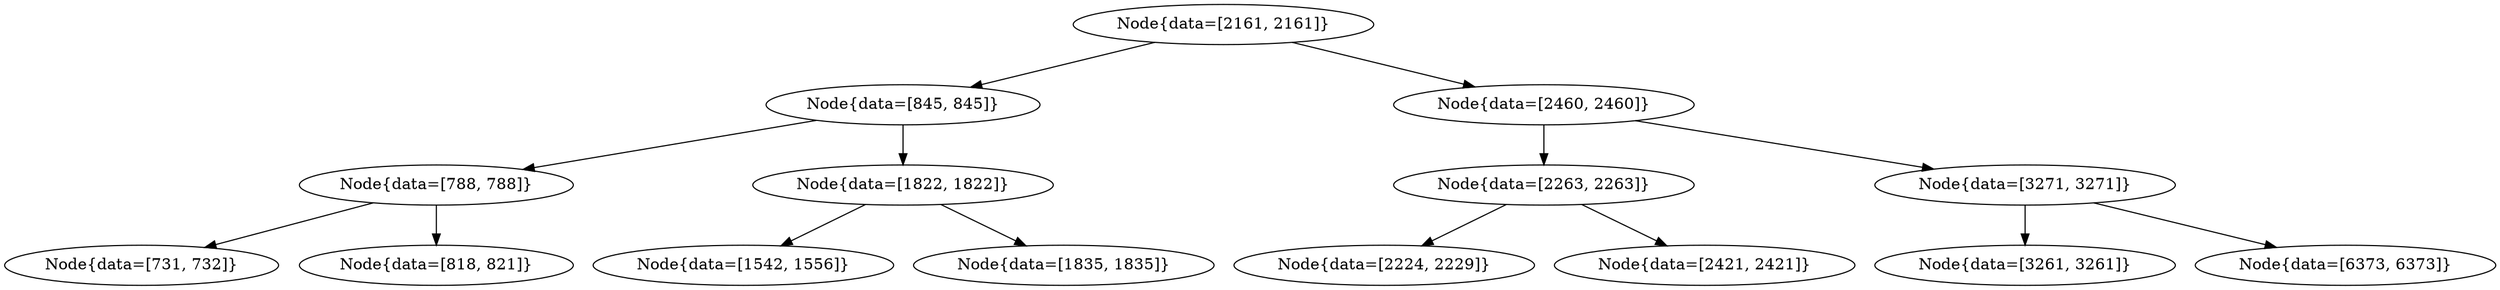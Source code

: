 digraph G{
308592104 [label="Node{data=[2161, 2161]}"]
308592104 -> 104653210
104653210 [label="Node{data=[845, 845]}"]
104653210 -> 640683817
640683817 [label="Node{data=[788, 788]}"]
640683817 -> 997444725
997444725 [label="Node{data=[731, 732]}"]
640683817 -> 206548238
206548238 [label="Node{data=[818, 821]}"]
104653210 -> 1830726956
1830726956 [label="Node{data=[1822, 1822]}"]
1830726956 -> 1265741537
1265741537 [label="Node{data=[1542, 1556]}"]
1830726956 -> 1850004382
1850004382 [label="Node{data=[1835, 1835]}"]
308592104 -> 521282693
521282693 [label="Node{data=[2460, 2460]}"]
521282693 -> 134061446
134061446 [label="Node{data=[2263, 2263]}"]
134061446 -> 1094528318
1094528318 [label="Node{data=[2224, 2229]}"]
134061446 -> 162389668
162389668 [label="Node{data=[2421, 2421]}"]
521282693 -> 118875416
118875416 [label="Node{data=[3271, 3271]}"]
118875416 -> 1819232721
1819232721 [label="Node{data=[3261, 3261]}"]
118875416 -> 1150541247
1150541247 [label="Node{data=[6373, 6373]}"]
}